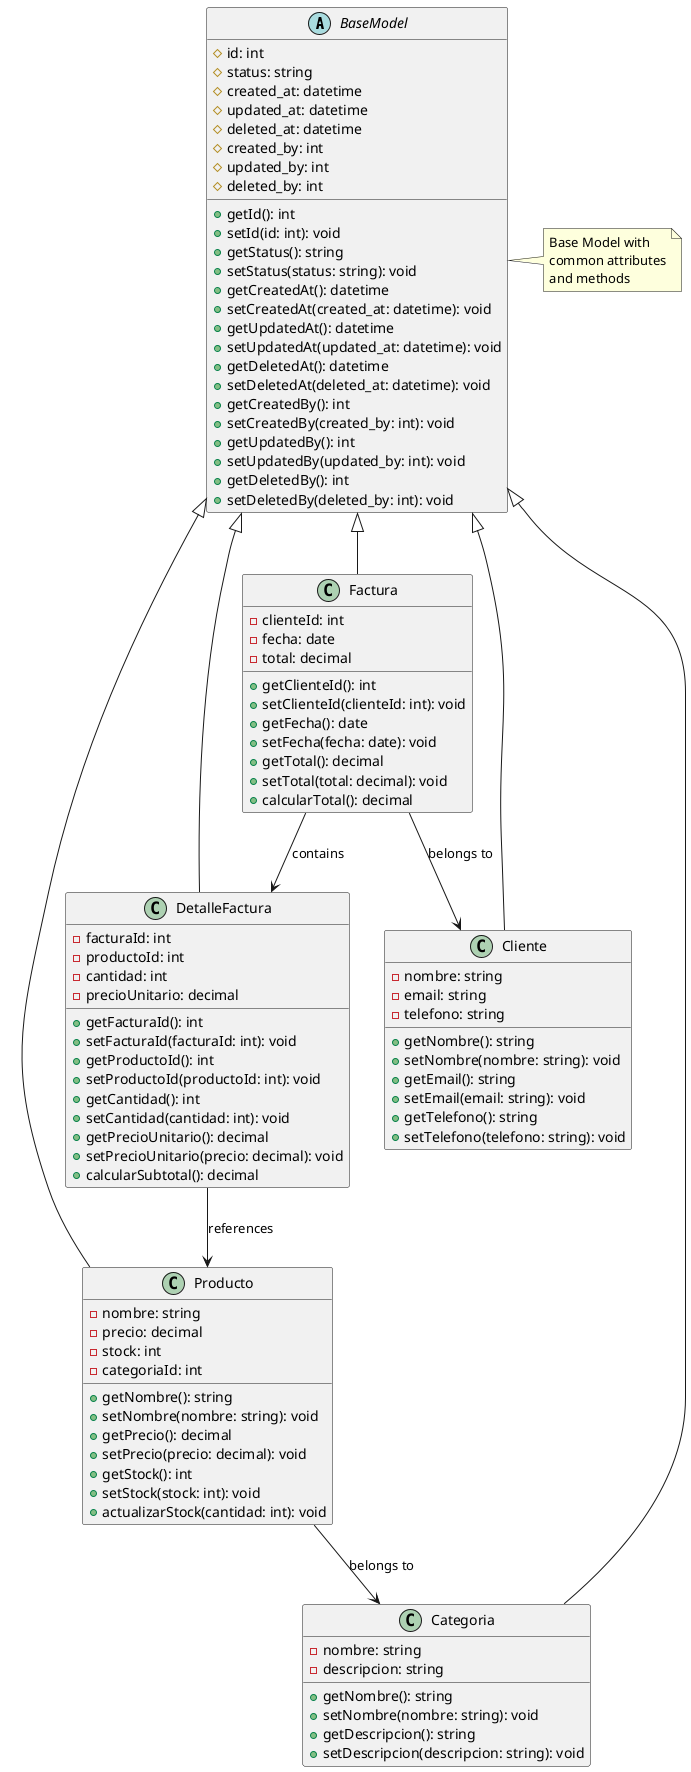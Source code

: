 @startuml Model Layer Diagram

' Base Model Class
abstract class BaseModel {
    #id: int
    #status: string
    #created_at: datetime
    #updated_at: datetime
    #deleted_at: datetime
    #created_by: int
    #updated_by: int
    #deleted_by: int
    +getId(): int
    +setId(id: int): void
    +getStatus(): string
    +setStatus(status: string): void
    +getCreatedAt(): datetime
    +setCreatedAt(created_at: datetime): void
    +getUpdatedAt(): datetime
    +setUpdatedAt(updated_at: datetime): void
    +getDeletedAt(): datetime
    +setDeletedAt(deleted_at: datetime): void
    +getCreatedBy(): int
    +setCreatedBy(created_by: int): void
    +getUpdatedBy(): int
    +setUpdatedBy(updated_by: int): void
    +getDeletedBy(): int
    +setDeletedBy(deleted_by: int): void
}

' Model Classes
class Producto extends BaseModel {
    -nombre: string
    -precio: decimal
    -stock: int
    -categoriaId: int
    +getNombre(): string
    +setNombre(nombre: string): void
    +getPrecio(): decimal
    +setPrecio(precio: decimal): void
    +getStock(): int
    +setStock(stock: int): void
    +actualizarStock(cantidad: int): void
}

class Categoria extends BaseModel {
    -nombre: string
    -descripcion: string
    +getNombre(): string
    +setNombre(nombre: string): void
    +getDescripcion(): string
    +setDescripcion(descripcion: string): void
}

class Cliente extends BaseModel {
    -nombre: string
    -email: string
    -telefono: string
    +getNombre(): string
    +setNombre(nombre: string): void
    +getEmail(): string
    +setEmail(email: string): void
    +getTelefono(): string
    +setTelefono(telefono: string): void
}

class Factura extends BaseModel {
    -clienteId: int
    -fecha: date
    -total: decimal
    +getClienteId(): int
    +setClienteId(clienteId: int): void
    +getFecha(): date
    +setFecha(fecha: date): void
    +getTotal(): decimal
    +setTotal(total: decimal): void
    +calcularTotal(): decimal
}

class DetalleFactura extends BaseModel {
    -facturaId: int
    -productoId: int
    -cantidad: int
    -precioUnitario: decimal
    +getFacturaId(): int
    +setFacturaId(facturaId: int): void
    +getProductoId(): int
    +setProductoId(productoId: int): void
    +getCantidad(): int
    +setCantidad(cantidad: int): void
    +getPrecioUnitario(): decimal
    +setPrecioUnitario(precio: decimal): void
    +calcularSubtotal(): decimal
}

' Model Relationships
Producto --> Categoria : belongs to
Factura --> Cliente : belongs to
Factura --> DetalleFactura : contains
DetalleFactura --> Producto : references

note right of BaseModel
  Base Model with
  common attributes
  and methods
end note

@enduml 